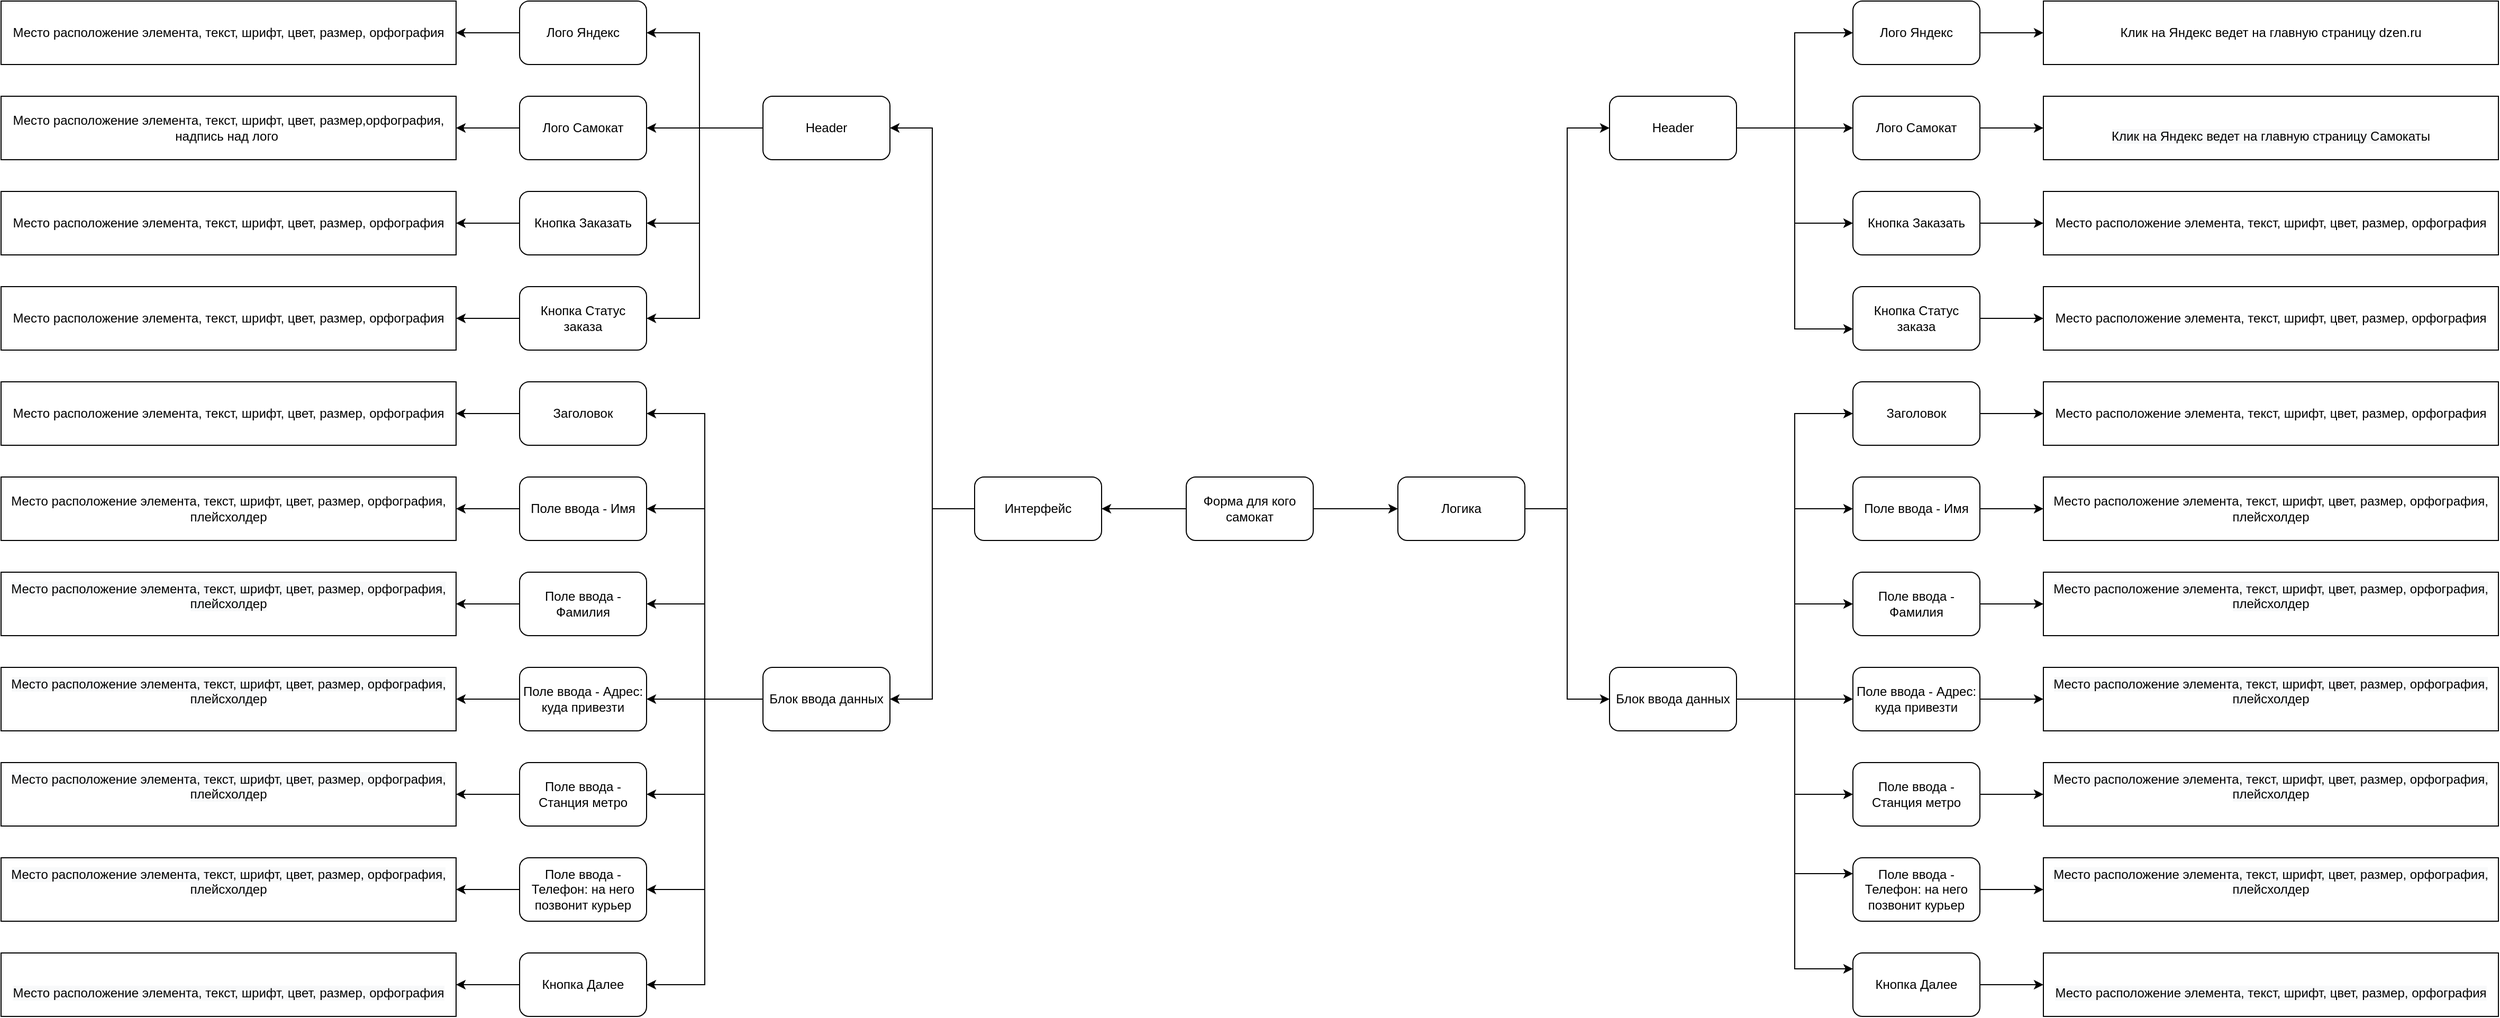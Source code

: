 <mxfile version="20.5.3" type="github">
  <diagram id="o3SfKFsg-XddMGT-pLEB" name="Страница 1">
    <mxGraphModel dx="1992" dy="1845" grid="1" gridSize="10" guides="1" tooltips="1" connect="1" arrows="1" fold="1" page="1" pageScale="1" pageWidth="827" pageHeight="1169" math="0" shadow="0">
      <root>
        <mxCell id="0" />
        <mxCell id="1" parent="0" />
        <mxCell id="TAnfAXLuEqWQbed71-oy-4" value="" style="edgeStyle=orthogonalEdgeStyle;rounded=0;orthogonalLoop=1;jettySize=auto;html=1;" edge="1" parent="1" source="TAnfAXLuEqWQbed71-oy-1" target="TAnfAXLuEqWQbed71-oy-3">
          <mxGeometry relative="1" as="geometry" />
        </mxCell>
        <mxCell id="TAnfAXLuEqWQbed71-oy-6" value="" style="edgeStyle=orthogonalEdgeStyle;rounded=0;orthogonalLoop=1;jettySize=auto;html=1;" edge="1" parent="1" source="TAnfAXLuEqWQbed71-oy-1" target="TAnfAXLuEqWQbed71-oy-5">
          <mxGeometry relative="1" as="geometry" />
        </mxCell>
        <mxCell id="TAnfAXLuEqWQbed71-oy-1" value="Форма для кого самокат" style="rounded=1;whiteSpace=wrap;html=1;" vertex="1" parent="1">
          <mxGeometry x="350" y="270" width="120" height="60" as="geometry" />
        </mxCell>
        <mxCell id="TAnfAXLuEqWQbed71-oy-80" style="edgeStyle=orthogonalEdgeStyle;rounded=0;orthogonalLoop=1;jettySize=auto;html=1;entryX=0;entryY=0.5;entryDx=0;entryDy=0;" edge="1" parent="1" source="TAnfAXLuEqWQbed71-oy-3" target="TAnfAXLuEqWQbed71-oy-78">
          <mxGeometry relative="1" as="geometry" />
        </mxCell>
        <mxCell id="TAnfAXLuEqWQbed71-oy-81" style="edgeStyle=orthogonalEdgeStyle;rounded=0;orthogonalLoop=1;jettySize=auto;html=1;entryX=0;entryY=0.5;entryDx=0;entryDy=0;" edge="1" parent="1" source="TAnfAXLuEqWQbed71-oy-3" target="TAnfAXLuEqWQbed71-oy-79">
          <mxGeometry relative="1" as="geometry" />
        </mxCell>
        <mxCell id="TAnfAXLuEqWQbed71-oy-3" value="Логика" style="whiteSpace=wrap;html=1;rounded=1;" vertex="1" parent="1">
          <mxGeometry x="550" y="270" width="120" height="60" as="geometry" />
        </mxCell>
        <mxCell id="TAnfAXLuEqWQbed71-oy-28" style="edgeStyle=orthogonalEdgeStyle;rounded=0;orthogonalLoop=1;jettySize=auto;html=1;entryX=1;entryY=0.5;entryDx=0;entryDy=0;" edge="1" parent="1" source="TAnfAXLuEqWQbed71-oy-5" target="TAnfAXLuEqWQbed71-oy-7">
          <mxGeometry relative="1" as="geometry" />
        </mxCell>
        <mxCell id="TAnfAXLuEqWQbed71-oy-29" style="edgeStyle=orthogonalEdgeStyle;rounded=0;orthogonalLoop=1;jettySize=auto;html=1;entryX=1;entryY=0.5;entryDx=0;entryDy=0;" edge="1" parent="1" source="TAnfAXLuEqWQbed71-oy-5" target="TAnfAXLuEqWQbed71-oy-27">
          <mxGeometry relative="1" as="geometry" />
        </mxCell>
        <mxCell id="TAnfAXLuEqWQbed71-oy-5" value="Интерфейс" style="whiteSpace=wrap;html=1;rounded=1;" vertex="1" parent="1">
          <mxGeometry x="150" y="270" width="120" height="60" as="geometry" />
        </mxCell>
        <mxCell id="TAnfAXLuEqWQbed71-oy-18" value="" style="edgeStyle=orthogonalEdgeStyle;rounded=0;orthogonalLoop=1;jettySize=auto;html=1;" edge="1" parent="1" source="TAnfAXLuEqWQbed71-oy-7" target="TAnfAXLuEqWQbed71-oy-17">
          <mxGeometry relative="1" as="geometry" />
        </mxCell>
        <mxCell id="TAnfAXLuEqWQbed71-oy-20" style="edgeStyle=orthogonalEdgeStyle;rounded=0;orthogonalLoop=1;jettySize=auto;html=1;entryX=1;entryY=0.5;entryDx=0;entryDy=0;" edge="1" parent="1" source="TAnfAXLuEqWQbed71-oy-7" target="TAnfAXLuEqWQbed71-oy-19">
          <mxGeometry relative="1" as="geometry">
            <Array as="points">
              <mxPoint x="-110" y="-60" />
              <mxPoint x="-110" y="30" />
            </Array>
          </mxGeometry>
        </mxCell>
        <mxCell id="TAnfAXLuEqWQbed71-oy-21" style="edgeStyle=orthogonalEdgeStyle;rounded=0;orthogonalLoop=1;jettySize=auto;html=1;entryX=1;entryY=0.5;entryDx=0;entryDy=0;" edge="1" parent="1" source="TAnfAXLuEqWQbed71-oy-7" target="TAnfAXLuEqWQbed71-oy-10">
          <mxGeometry relative="1" as="geometry">
            <Array as="points">
              <mxPoint x="-110" y="-60" />
              <mxPoint x="-110" y="-150" />
            </Array>
          </mxGeometry>
        </mxCell>
        <mxCell id="TAnfAXLuEqWQbed71-oy-24" style="edgeStyle=orthogonalEdgeStyle;rounded=0;orthogonalLoop=1;jettySize=auto;html=1;entryX=1;entryY=0.5;entryDx=0;entryDy=0;" edge="1" parent="1" source="TAnfAXLuEqWQbed71-oy-7" target="TAnfAXLuEqWQbed71-oy-23">
          <mxGeometry relative="1" as="geometry">
            <Array as="points">
              <mxPoint x="-110" y="-60" />
              <mxPoint x="-110" y="120" />
            </Array>
          </mxGeometry>
        </mxCell>
        <mxCell id="TAnfAXLuEqWQbed71-oy-7" value="Header" style="whiteSpace=wrap;html=1;rounded=1;" vertex="1" parent="1">
          <mxGeometry x="-50" y="-90" width="120" height="60" as="geometry" />
        </mxCell>
        <mxCell id="TAnfAXLuEqWQbed71-oy-63" style="edgeStyle=orthogonalEdgeStyle;rounded=0;orthogonalLoop=1;jettySize=auto;html=1;entryX=1;entryY=0.5;entryDx=0;entryDy=0;" edge="1" parent="1" source="TAnfAXLuEqWQbed71-oy-10" target="TAnfAXLuEqWQbed71-oy-52">
          <mxGeometry relative="1" as="geometry" />
        </mxCell>
        <mxCell id="TAnfAXLuEqWQbed71-oy-10" value="Лого Яндекс" style="whiteSpace=wrap;html=1;rounded=1;" vertex="1" parent="1">
          <mxGeometry x="-280" y="-180" width="120" height="60" as="geometry" />
        </mxCell>
        <mxCell id="TAnfAXLuEqWQbed71-oy-64" style="edgeStyle=orthogonalEdgeStyle;rounded=0;orthogonalLoop=1;jettySize=auto;html=1;entryX=1;entryY=0.5;entryDx=0;entryDy=0;" edge="1" parent="1" source="TAnfAXLuEqWQbed71-oy-17" target="TAnfAXLuEqWQbed71-oy-53">
          <mxGeometry relative="1" as="geometry" />
        </mxCell>
        <mxCell id="TAnfAXLuEqWQbed71-oy-17" value="Лого Самокат" style="whiteSpace=wrap;html=1;rounded=1;" vertex="1" parent="1">
          <mxGeometry x="-280" y="-90" width="120" height="60" as="geometry" />
        </mxCell>
        <mxCell id="TAnfAXLuEqWQbed71-oy-66" style="edgeStyle=orthogonalEdgeStyle;rounded=0;orthogonalLoop=1;jettySize=auto;html=1;entryX=1;entryY=0.5;entryDx=0;entryDy=0;" edge="1" parent="1" source="TAnfAXLuEqWQbed71-oy-19" target="TAnfAXLuEqWQbed71-oy-54">
          <mxGeometry relative="1" as="geometry" />
        </mxCell>
        <mxCell id="TAnfAXLuEqWQbed71-oy-19" value="Кнопка Заказать" style="whiteSpace=wrap;html=1;rounded=1;" vertex="1" parent="1">
          <mxGeometry x="-280" width="120" height="60" as="geometry" />
        </mxCell>
        <mxCell id="TAnfAXLuEqWQbed71-oy-67" style="edgeStyle=orthogonalEdgeStyle;rounded=0;orthogonalLoop=1;jettySize=auto;html=1;entryX=1;entryY=0.5;entryDx=0;entryDy=0;" edge="1" parent="1" source="TAnfAXLuEqWQbed71-oy-23" target="TAnfAXLuEqWQbed71-oy-55">
          <mxGeometry relative="1" as="geometry" />
        </mxCell>
        <mxCell id="TAnfAXLuEqWQbed71-oy-23" value="Кнопка Статус заказа" style="whiteSpace=wrap;html=1;rounded=1;" vertex="1" parent="1">
          <mxGeometry x="-280" y="90" width="120" height="60" as="geometry" />
        </mxCell>
        <mxCell id="TAnfAXLuEqWQbed71-oy-38" style="edgeStyle=orthogonalEdgeStyle;rounded=0;orthogonalLoop=1;jettySize=auto;html=1;entryX=1;entryY=0.5;entryDx=0;entryDy=0;" edge="1" parent="1" source="TAnfAXLuEqWQbed71-oy-27" target="TAnfAXLuEqWQbed71-oy-30">
          <mxGeometry relative="1" as="geometry" />
        </mxCell>
        <mxCell id="TAnfAXLuEqWQbed71-oy-39" style="edgeStyle=orthogonalEdgeStyle;rounded=0;orthogonalLoop=1;jettySize=auto;html=1;entryX=1;entryY=0.5;entryDx=0;entryDy=0;" edge="1" parent="1" source="TAnfAXLuEqWQbed71-oy-27" target="TAnfAXLuEqWQbed71-oy-31">
          <mxGeometry relative="1" as="geometry" />
        </mxCell>
        <mxCell id="TAnfAXLuEqWQbed71-oy-40" style="edgeStyle=orthogonalEdgeStyle;rounded=0;orthogonalLoop=1;jettySize=auto;html=1;entryX=1;entryY=0.5;entryDx=0;entryDy=0;" edge="1" parent="1" source="TAnfAXLuEqWQbed71-oy-27" target="TAnfAXLuEqWQbed71-oy-32">
          <mxGeometry relative="1" as="geometry" />
        </mxCell>
        <mxCell id="TAnfAXLuEqWQbed71-oy-41" style="edgeStyle=orthogonalEdgeStyle;rounded=0;orthogonalLoop=1;jettySize=auto;html=1;entryX=1;entryY=0.5;entryDx=0;entryDy=0;" edge="1" parent="1" source="TAnfAXLuEqWQbed71-oy-27" target="TAnfAXLuEqWQbed71-oy-33">
          <mxGeometry relative="1" as="geometry" />
        </mxCell>
        <mxCell id="TAnfAXLuEqWQbed71-oy-42" style="edgeStyle=orthogonalEdgeStyle;rounded=0;orthogonalLoop=1;jettySize=auto;html=1;entryX=1;entryY=0.5;entryDx=0;entryDy=0;" edge="1" parent="1" source="TAnfAXLuEqWQbed71-oy-27" target="TAnfAXLuEqWQbed71-oy-34">
          <mxGeometry relative="1" as="geometry" />
        </mxCell>
        <mxCell id="TAnfAXLuEqWQbed71-oy-43" style="edgeStyle=orthogonalEdgeStyle;rounded=0;orthogonalLoop=1;jettySize=auto;html=1;entryX=1;entryY=0.5;entryDx=0;entryDy=0;" edge="1" parent="1" source="TAnfAXLuEqWQbed71-oy-27" target="TAnfAXLuEqWQbed71-oy-35">
          <mxGeometry relative="1" as="geometry" />
        </mxCell>
        <mxCell id="TAnfAXLuEqWQbed71-oy-82" style="edgeStyle=orthogonalEdgeStyle;rounded=0;orthogonalLoop=1;jettySize=auto;html=1;entryX=1;entryY=0.5;entryDx=0;entryDy=0;" edge="1" parent="1" source="TAnfAXLuEqWQbed71-oy-27" target="TAnfAXLuEqWQbed71-oy-36">
          <mxGeometry relative="1" as="geometry" />
        </mxCell>
        <mxCell id="TAnfAXLuEqWQbed71-oy-27" value="Блок ввода данных" style="whiteSpace=wrap;html=1;rounded=1;" vertex="1" parent="1">
          <mxGeometry x="-50" y="450" width="120" height="60" as="geometry" />
        </mxCell>
        <mxCell id="TAnfAXLuEqWQbed71-oy-68" style="edgeStyle=orthogonalEdgeStyle;rounded=0;orthogonalLoop=1;jettySize=auto;html=1;entryX=1;entryY=0.5;entryDx=0;entryDy=0;" edge="1" parent="1" source="TAnfAXLuEqWQbed71-oy-30" target="TAnfAXLuEqWQbed71-oy-56">
          <mxGeometry relative="1" as="geometry" />
        </mxCell>
        <mxCell id="TAnfAXLuEqWQbed71-oy-30" value="Заголовок" style="whiteSpace=wrap;html=1;rounded=1;" vertex="1" parent="1">
          <mxGeometry x="-280" y="180" width="120" height="60" as="geometry" />
        </mxCell>
        <mxCell id="TAnfAXLuEqWQbed71-oy-69" style="edgeStyle=orthogonalEdgeStyle;rounded=0;orthogonalLoop=1;jettySize=auto;html=1;entryX=1;entryY=0.5;entryDx=0;entryDy=0;" edge="1" parent="1" source="TAnfAXLuEqWQbed71-oy-31" target="TAnfAXLuEqWQbed71-oy-57">
          <mxGeometry relative="1" as="geometry" />
        </mxCell>
        <mxCell id="TAnfAXLuEqWQbed71-oy-31" value="Поле ввода - Имя" style="whiteSpace=wrap;html=1;rounded=1;" vertex="1" parent="1">
          <mxGeometry x="-280" y="270" width="120" height="60" as="geometry" />
        </mxCell>
        <mxCell id="TAnfAXLuEqWQbed71-oy-70" style="edgeStyle=orthogonalEdgeStyle;rounded=0;orthogonalLoop=1;jettySize=auto;html=1;entryX=1;entryY=0.5;entryDx=0;entryDy=0;" edge="1" parent="1" source="TAnfAXLuEqWQbed71-oy-32" target="TAnfAXLuEqWQbed71-oy-58">
          <mxGeometry relative="1" as="geometry" />
        </mxCell>
        <mxCell id="TAnfAXLuEqWQbed71-oy-32" value="Поле ввода - Фамилия" style="whiteSpace=wrap;html=1;rounded=1;" vertex="1" parent="1">
          <mxGeometry x="-280" y="360" width="120" height="60" as="geometry" />
        </mxCell>
        <mxCell id="TAnfAXLuEqWQbed71-oy-71" style="edgeStyle=orthogonalEdgeStyle;rounded=0;orthogonalLoop=1;jettySize=auto;html=1;entryX=1;entryY=0.5;entryDx=0;entryDy=0;" edge="1" parent="1" source="TAnfAXLuEqWQbed71-oy-33" target="TAnfAXLuEqWQbed71-oy-59">
          <mxGeometry relative="1" as="geometry" />
        </mxCell>
        <mxCell id="TAnfAXLuEqWQbed71-oy-33" value="Поле ввода - Адрес: куда привезти" style="whiteSpace=wrap;html=1;rounded=1;" vertex="1" parent="1">
          <mxGeometry x="-280" y="450" width="120" height="60" as="geometry" />
        </mxCell>
        <mxCell id="TAnfAXLuEqWQbed71-oy-72" style="edgeStyle=orthogonalEdgeStyle;rounded=0;orthogonalLoop=1;jettySize=auto;html=1;entryX=1;entryY=0.5;entryDx=0;entryDy=0;" edge="1" parent="1" source="TAnfAXLuEqWQbed71-oy-34" target="TAnfAXLuEqWQbed71-oy-60">
          <mxGeometry relative="1" as="geometry" />
        </mxCell>
        <mxCell id="TAnfAXLuEqWQbed71-oy-34" value="Поле ввода - Станция метро" style="whiteSpace=wrap;html=1;rounded=1;" vertex="1" parent="1">
          <mxGeometry x="-280" y="540" width="120" height="60" as="geometry" />
        </mxCell>
        <mxCell id="TAnfAXLuEqWQbed71-oy-73" style="edgeStyle=orthogonalEdgeStyle;rounded=0;orthogonalLoop=1;jettySize=auto;html=1;entryX=1;entryY=0.5;entryDx=0;entryDy=0;" edge="1" parent="1" source="TAnfAXLuEqWQbed71-oy-35" target="TAnfAXLuEqWQbed71-oy-61">
          <mxGeometry relative="1" as="geometry" />
        </mxCell>
        <mxCell id="TAnfAXLuEqWQbed71-oy-35" value="Поле ввода - Телефон: на него позвонит курьер" style="whiteSpace=wrap;html=1;rounded=1;" vertex="1" parent="1">
          <mxGeometry x="-280" y="630" width="120" height="60" as="geometry" />
        </mxCell>
        <mxCell id="TAnfAXLuEqWQbed71-oy-74" style="edgeStyle=orthogonalEdgeStyle;rounded=0;orthogonalLoop=1;jettySize=auto;html=1;entryX=1;entryY=0.5;entryDx=0;entryDy=0;" edge="1" parent="1" source="TAnfAXLuEqWQbed71-oy-36" target="TAnfAXLuEqWQbed71-oy-62">
          <mxGeometry relative="1" as="geometry" />
        </mxCell>
        <mxCell id="TAnfAXLuEqWQbed71-oy-36" value="Кнопка Далее" style="whiteSpace=wrap;html=1;rounded=1;" vertex="1" parent="1">
          <mxGeometry x="-280" y="720" width="120" height="60" as="geometry" />
        </mxCell>
        <mxCell id="TAnfAXLuEqWQbed71-oy-52" value="Место расположение элемента, текст, шрифт, цвет, размер, орфография" style="rounded=0;whiteSpace=wrap;html=1;" vertex="1" parent="1">
          <mxGeometry x="-770" y="-180" width="430" height="60" as="geometry" />
        </mxCell>
        <mxCell id="TAnfAXLuEqWQbed71-oy-53" value="Место расположение элемента, текст, шрифт, цвет, размер,орфография,&lt;br&gt;надпись над лого&amp;nbsp;" style="rounded=0;whiteSpace=wrap;html=1;" vertex="1" parent="1">
          <mxGeometry x="-770" y="-90" width="430" height="60" as="geometry" />
        </mxCell>
        <mxCell id="TAnfAXLuEqWQbed71-oy-54" value="Место расположение элемента, текст, шрифт, цвет, размер, орфография" style="rounded=0;whiteSpace=wrap;html=1;" vertex="1" parent="1">
          <mxGeometry x="-770" width="430" height="60" as="geometry" />
        </mxCell>
        <mxCell id="TAnfAXLuEqWQbed71-oy-55" value="Место расположение элемента, текст, шрифт, цвет, размер, орфография" style="rounded=0;whiteSpace=wrap;html=1;" vertex="1" parent="1">
          <mxGeometry x="-770" y="90" width="430" height="60" as="geometry" />
        </mxCell>
        <mxCell id="TAnfAXLuEqWQbed71-oy-56" value="Место расположение элемента, текст, шрифт, цвет, размер, орфография" style="rounded=0;whiteSpace=wrap;html=1;" vertex="1" parent="1">
          <mxGeometry x="-770" y="180" width="430" height="60" as="geometry" />
        </mxCell>
        <mxCell id="TAnfAXLuEqWQbed71-oy-57" value="Место расположение элемента, текст, шрифт, цвет, размер, орфография, плейсхолдер" style="rounded=0;whiteSpace=wrap;html=1;" vertex="1" parent="1">
          <mxGeometry x="-770" y="270" width="430" height="60" as="geometry" />
        </mxCell>
        <mxCell id="TAnfAXLuEqWQbed71-oy-58" value="&#xa;&lt;span style=&quot;color: rgb(0, 0, 0); font-family: Helvetica; font-size: 12px; font-style: normal; font-variant-ligatures: normal; font-variant-caps: normal; font-weight: 400; letter-spacing: normal; orphans: 2; text-align: center; text-indent: 0px; text-transform: none; widows: 2; word-spacing: 0px; -webkit-text-stroke-width: 0px; background-color: rgb(248, 249, 250); text-decoration-thickness: initial; text-decoration-style: initial; text-decoration-color: initial; float: none; display: inline !important;&quot;&gt;Место расположение элемента, текст, шрифт, цвет, размер, орфография, плейсхолдер&lt;/span&gt;&#xa;&#xa;" style="rounded=0;whiteSpace=wrap;html=1;" vertex="1" parent="1">
          <mxGeometry x="-770" y="360" width="430" height="60" as="geometry" />
        </mxCell>
        <mxCell id="TAnfAXLuEqWQbed71-oy-59" value="&#xa;&lt;span style=&quot;color: rgb(0, 0, 0); font-family: Helvetica; font-size: 12px; font-style: normal; font-variant-ligatures: normal; font-variant-caps: normal; font-weight: 400; letter-spacing: normal; orphans: 2; text-align: center; text-indent: 0px; text-transform: none; widows: 2; word-spacing: 0px; -webkit-text-stroke-width: 0px; background-color: rgb(248, 249, 250); text-decoration-thickness: initial; text-decoration-style: initial; text-decoration-color: initial; float: none; display: inline !important;&quot;&gt;Место расположение элемента, текст, шрифт, цвет, размер, орфография, плейсхолдер&lt;/span&gt;&#xa;&#xa;" style="rounded=0;whiteSpace=wrap;html=1;" vertex="1" parent="1">
          <mxGeometry x="-770" y="450" width="430" height="60" as="geometry" />
        </mxCell>
        <mxCell id="TAnfAXLuEqWQbed71-oy-60" value="&#xa;&lt;span style=&quot;color: rgb(0, 0, 0); font-family: Helvetica; font-size: 12px; font-style: normal; font-variant-ligatures: normal; font-variant-caps: normal; font-weight: 400; letter-spacing: normal; orphans: 2; text-align: center; text-indent: 0px; text-transform: none; widows: 2; word-spacing: 0px; -webkit-text-stroke-width: 0px; background-color: rgb(248, 249, 250); text-decoration-thickness: initial; text-decoration-style: initial; text-decoration-color: initial; float: none; display: inline !important;&quot;&gt;Место расположение элемента, текст, шрифт, цвет, размер, орфография, плейсхолдер&lt;/span&gt;&#xa;&#xa;" style="rounded=0;whiteSpace=wrap;html=1;" vertex="1" parent="1">
          <mxGeometry x="-770" y="540" width="430" height="60" as="geometry" />
        </mxCell>
        <mxCell id="TAnfAXLuEqWQbed71-oy-61" value="&#xa;&lt;span style=&quot;color: rgb(0, 0, 0); font-family: Helvetica; font-size: 12px; font-style: normal; font-variant-ligatures: normal; font-variant-caps: normal; font-weight: 400; letter-spacing: normal; orphans: 2; text-align: center; text-indent: 0px; text-transform: none; widows: 2; word-spacing: 0px; -webkit-text-stroke-width: 0px; background-color: rgb(248, 249, 250); text-decoration-thickness: initial; text-decoration-style: initial; text-decoration-color: initial; float: none; display: inline !important;&quot;&gt;Место расположение элемента, текст, шрифт, цвет, размер, орфография, плейсхолдер&lt;/span&gt;&#xa;&#xa;" style="rounded=0;whiteSpace=wrap;html=1;" vertex="1" parent="1">
          <mxGeometry x="-770" y="630" width="430" height="60" as="geometry" />
        </mxCell>
        <mxCell id="TAnfAXLuEqWQbed71-oy-62" value="&lt;br&gt;&lt;span style=&quot;color: rgb(0, 0, 0); font-family: Helvetica; font-size: 12px; font-style: normal; font-variant-ligatures: normal; font-variant-caps: normal; font-weight: 400; letter-spacing: normal; orphans: 2; text-align: center; text-indent: 0px; text-transform: none; widows: 2; word-spacing: 0px; -webkit-text-stroke-width: 0px; background-color: rgb(248, 249, 250); text-decoration-thickness: initial; text-decoration-style: initial; text-decoration-color: initial; float: none; display: inline !important;&quot;&gt;Место расположение элемента, текст, шрифт, цвет, размер, орфография&lt;/span&gt;&lt;br&gt;" style="rounded=0;whiteSpace=wrap;html=1;" vertex="1" parent="1">
          <mxGeometry x="-770" y="720" width="430" height="60" as="geometry" />
        </mxCell>
        <mxCell id="TAnfAXLuEqWQbed71-oy-134" style="edgeStyle=orthogonalEdgeStyle;rounded=0;orthogonalLoop=1;jettySize=auto;html=1;entryX=0;entryY=0.5;entryDx=0;entryDy=0;" edge="1" parent="1" source="TAnfAXLuEqWQbed71-oy-78" target="TAnfAXLuEqWQbed71-oy-116">
          <mxGeometry relative="1" as="geometry" />
        </mxCell>
        <mxCell id="TAnfAXLuEqWQbed71-oy-135" style="edgeStyle=orthogonalEdgeStyle;rounded=0;orthogonalLoop=1;jettySize=auto;html=1;entryX=0;entryY=0.5;entryDx=0;entryDy=0;" edge="1" parent="1" source="TAnfAXLuEqWQbed71-oy-78" target="TAnfAXLuEqWQbed71-oy-117">
          <mxGeometry relative="1" as="geometry" />
        </mxCell>
        <mxCell id="TAnfAXLuEqWQbed71-oy-136" style="edgeStyle=orthogonalEdgeStyle;rounded=0;orthogonalLoop=1;jettySize=auto;html=1;entryX=0;entryY=0.5;entryDx=0;entryDy=0;entryPerimeter=0;" edge="1" parent="1" source="TAnfAXLuEqWQbed71-oy-78" target="TAnfAXLuEqWQbed71-oy-118">
          <mxGeometry relative="1" as="geometry" />
        </mxCell>
        <mxCell id="TAnfAXLuEqWQbed71-oy-137" style="edgeStyle=orthogonalEdgeStyle;rounded=0;orthogonalLoop=1;jettySize=auto;html=1;entryX=0;entryY=0.667;entryDx=0;entryDy=0;entryPerimeter=0;" edge="1" parent="1" source="TAnfAXLuEqWQbed71-oy-78" target="TAnfAXLuEqWQbed71-oy-119">
          <mxGeometry relative="1" as="geometry" />
        </mxCell>
        <mxCell id="TAnfAXLuEqWQbed71-oy-78" value="Header" style="whiteSpace=wrap;html=1;rounded=1;" vertex="1" parent="1">
          <mxGeometry x="750" y="-90" width="120" height="60" as="geometry" />
        </mxCell>
        <mxCell id="TAnfAXLuEqWQbed71-oy-127" style="edgeStyle=orthogonalEdgeStyle;rounded=0;orthogonalLoop=1;jettySize=auto;html=1;entryX=0;entryY=0.5;entryDx=0;entryDy=0;" edge="1" parent="1" source="TAnfAXLuEqWQbed71-oy-79" target="TAnfAXLuEqWQbed71-oy-120">
          <mxGeometry relative="1" as="geometry" />
        </mxCell>
        <mxCell id="TAnfAXLuEqWQbed71-oy-128" style="edgeStyle=orthogonalEdgeStyle;rounded=0;orthogonalLoop=1;jettySize=auto;html=1;entryX=0;entryY=0.5;entryDx=0;entryDy=0;" edge="1" parent="1" source="TAnfAXLuEqWQbed71-oy-79" target="TAnfAXLuEqWQbed71-oy-121">
          <mxGeometry relative="1" as="geometry" />
        </mxCell>
        <mxCell id="TAnfAXLuEqWQbed71-oy-129" style="edgeStyle=orthogonalEdgeStyle;rounded=0;orthogonalLoop=1;jettySize=auto;html=1;entryX=0;entryY=0.5;entryDx=0;entryDy=0;" edge="1" parent="1" source="TAnfAXLuEqWQbed71-oy-79" target="TAnfAXLuEqWQbed71-oy-122">
          <mxGeometry relative="1" as="geometry" />
        </mxCell>
        <mxCell id="TAnfAXLuEqWQbed71-oy-130" style="edgeStyle=orthogonalEdgeStyle;rounded=0;orthogonalLoop=1;jettySize=auto;html=1;entryX=0;entryY=0.5;entryDx=0;entryDy=0;" edge="1" parent="1" source="TAnfAXLuEqWQbed71-oy-79" target="TAnfAXLuEqWQbed71-oy-123">
          <mxGeometry relative="1" as="geometry" />
        </mxCell>
        <mxCell id="TAnfAXLuEqWQbed71-oy-131" style="edgeStyle=orthogonalEdgeStyle;rounded=0;orthogonalLoop=1;jettySize=auto;html=1;entryX=0;entryY=0.5;entryDx=0;entryDy=0;" edge="1" parent="1" source="TAnfAXLuEqWQbed71-oy-79" target="TAnfAXLuEqWQbed71-oy-124">
          <mxGeometry relative="1" as="geometry" />
        </mxCell>
        <mxCell id="TAnfAXLuEqWQbed71-oy-132" style="edgeStyle=orthogonalEdgeStyle;rounded=0;orthogonalLoop=1;jettySize=auto;html=1;entryX=0;entryY=0.25;entryDx=0;entryDy=0;" edge="1" parent="1" source="TAnfAXLuEqWQbed71-oy-79" target="TAnfAXLuEqWQbed71-oy-125">
          <mxGeometry relative="1" as="geometry" />
        </mxCell>
        <mxCell id="TAnfAXLuEqWQbed71-oy-133" style="edgeStyle=orthogonalEdgeStyle;rounded=0;orthogonalLoop=1;jettySize=auto;html=1;entryX=0;entryY=0.25;entryDx=0;entryDy=0;" edge="1" parent="1" source="TAnfAXLuEqWQbed71-oy-79" target="TAnfAXLuEqWQbed71-oy-126">
          <mxGeometry relative="1" as="geometry" />
        </mxCell>
        <mxCell id="TAnfAXLuEqWQbed71-oy-79" value="Блок ввода данных" style="whiteSpace=wrap;html=1;rounded=1;" vertex="1" parent="1">
          <mxGeometry x="750" y="450" width="120" height="60" as="geometry" />
        </mxCell>
        <mxCell id="TAnfAXLuEqWQbed71-oy-149" style="edgeStyle=orthogonalEdgeStyle;rounded=0;orthogonalLoop=1;jettySize=auto;html=1;entryX=0;entryY=0.5;entryDx=0;entryDy=0;" edge="1" parent="1" source="TAnfAXLuEqWQbed71-oy-116" target="TAnfAXLuEqWQbed71-oy-138">
          <mxGeometry relative="1" as="geometry" />
        </mxCell>
        <mxCell id="TAnfAXLuEqWQbed71-oy-116" value="Лого Яндекс" style="whiteSpace=wrap;html=1;rounded=1;" vertex="1" parent="1">
          <mxGeometry x="980" y="-180" width="120" height="60" as="geometry" />
        </mxCell>
        <mxCell id="TAnfAXLuEqWQbed71-oy-150" style="edgeStyle=orthogonalEdgeStyle;rounded=0;orthogonalLoop=1;jettySize=auto;html=1;entryX=0;entryY=0.5;entryDx=0;entryDy=0;" edge="1" parent="1" source="TAnfAXLuEqWQbed71-oy-117" target="TAnfAXLuEqWQbed71-oy-139">
          <mxGeometry relative="1" as="geometry" />
        </mxCell>
        <mxCell id="TAnfAXLuEqWQbed71-oy-117" value="Лого Самокат" style="whiteSpace=wrap;html=1;rounded=1;" vertex="1" parent="1">
          <mxGeometry x="980" y="-90" width="120" height="60" as="geometry" />
        </mxCell>
        <mxCell id="TAnfAXLuEqWQbed71-oy-151" style="edgeStyle=orthogonalEdgeStyle;rounded=0;orthogonalLoop=1;jettySize=auto;html=1;entryX=0;entryY=0.5;entryDx=0;entryDy=0;" edge="1" parent="1" source="TAnfAXLuEqWQbed71-oy-118" target="TAnfAXLuEqWQbed71-oy-140">
          <mxGeometry relative="1" as="geometry" />
        </mxCell>
        <mxCell id="TAnfAXLuEqWQbed71-oy-118" value="Кнопка Заказать" style="whiteSpace=wrap;html=1;rounded=1;" vertex="1" parent="1">
          <mxGeometry x="980" width="120" height="60" as="geometry" />
        </mxCell>
        <mxCell id="TAnfAXLuEqWQbed71-oy-152" style="edgeStyle=orthogonalEdgeStyle;rounded=0;orthogonalLoop=1;jettySize=auto;html=1;entryX=0;entryY=0.5;entryDx=0;entryDy=0;" edge="1" parent="1" source="TAnfAXLuEqWQbed71-oy-119" target="TAnfAXLuEqWQbed71-oy-141">
          <mxGeometry relative="1" as="geometry" />
        </mxCell>
        <mxCell id="TAnfAXLuEqWQbed71-oy-119" value="Кнопка Статус заказа" style="whiteSpace=wrap;html=1;rounded=1;" vertex="1" parent="1">
          <mxGeometry x="980" y="90" width="120" height="60" as="geometry" />
        </mxCell>
        <mxCell id="TAnfAXLuEqWQbed71-oy-153" style="edgeStyle=orthogonalEdgeStyle;rounded=0;orthogonalLoop=1;jettySize=auto;html=1;entryX=0;entryY=0.5;entryDx=0;entryDy=0;" edge="1" parent="1" source="TAnfAXLuEqWQbed71-oy-120" target="TAnfAXLuEqWQbed71-oy-142">
          <mxGeometry relative="1" as="geometry" />
        </mxCell>
        <mxCell id="TAnfAXLuEqWQbed71-oy-120" value="Заголовок" style="whiteSpace=wrap;html=1;rounded=1;" vertex="1" parent="1">
          <mxGeometry x="980" y="180" width="120" height="60" as="geometry" />
        </mxCell>
        <mxCell id="TAnfAXLuEqWQbed71-oy-154" style="edgeStyle=orthogonalEdgeStyle;rounded=0;orthogonalLoop=1;jettySize=auto;html=1;entryX=0;entryY=0.5;entryDx=0;entryDy=0;entryPerimeter=0;" edge="1" parent="1" source="TAnfAXLuEqWQbed71-oy-121" target="TAnfAXLuEqWQbed71-oy-143">
          <mxGeometry relative="1" as="geometry" />
        </mxCell>
        <mxCell id="TAnfAXLuEqWQbed71-oy-121" value="Поле ввода - Имя" style="whiteSpace=wrap;html=1;rounded=1;" vertex="1" parent="1">
          <mxGeometry x="980" y="270" width="120" height="60" as="geometry" />
        </mxCell>
        <mxCell id="TAnfAXLuEqWQbed71-oy-155" style="edgeStyle=orthogonalEdgeStyle;rounded=0;orthogonalLoop=1;jettySize=auto;html=1;entryX=0;entryY=0.5;entryDx=0;entryDy=0;" edge="1" parent="1" source="TAnfAXLuEqWQbed71-oy-122" target="TAnfAXLuEqWQbed71-oy-144">
          <mxGeometry relative="1" as="geometry" />
        </mxCell>
        <mxCell id="TAnfAXLuEqWQbed71-oy-122" value="Поле ввода - Фамилия" style="whiteSpace=wrap;html=1;rounded=1;" vertex="1" parent="1">
          <mxGeometry x="980" y="360" width="120" height="60" as="geometry" />
        </mxCell>
        <mxCell id="TAnfAXLuEqWQbed71-oy-156" style="edgeStyle=orthogonalEdgeStyle;rounded=0;orthogonalLoop=1;jettySize=auto;html=1;entryX=0;entryY=0.5;entryDx=0;entryDy=0;" edge="1" parent="1" source="TAnfAXLuEqWQbed71-oy-123" target="TAnfAXLuEqWQbed71-oy-145">
          <mxGeometry relative="1" as="geometry" />
        </mxCell>
        <mxCell id="TAnfAXLuEqWQbed71-oy-123" value="Поле ввода - Адрес: куда привезти" style="whiteSpace=wrap;html=1;rounded=1;" vertex="1" parent="1">
          <mxGeometry x="980" y="450" width="120" height="60" as="geometry" />
        </mxCell>
        <mxCell id="TAnfAXLuEqWQbed71-oy-157" style="edgeStyle=orthogonalEdgeStyle;rounded=0;orthogonalLoop=1;jettySize=auto;html=1;entryX=0;entryY=0.5;entryDx=0;entryDy=0;" edge="1" parent="1" source="TAnfAXLuEqWQbed71-oy-124" target="TAnfAXLuEqWQbed71-oy-146">
          <mxGeometry relative="1" as="geometry" />
        </mxCell>
        <mxCell id="TAnfAXLuEqWQbed71-oy-124" value="Поле ввода - Станция метро" style="whiteSpace=wrap;html=1;rounded=1;" vertex="1" parent="1">
          <mxGeometry x="980" y="540" width="120" height="60" as="geometry" />
        </mxCell>
        <mxCell id="TAnfAXLuEqWQbed71-oy-158" style="edgeStyle=orthogonalEdgeStyle;rounded=0;orthogonalLoop=1;jettySize=auto;html=1;entryX=0;entryY=0.5;entryDx=0;entryDy=0;" edge="1" parent="1" source="TAnfAXLuEqWQbed71-oy-125" target="TAnfAXLuEqWQbed71-oy-147">
          <mxGeometry relative="1" as="geometry" />
        </mxCell>
        <mxCell id="TAnfAXLuEqWQbed71-oy-125" value="Поле ввода - Телефон: на него позвонит курьер" style="whiteSpace=wrap;html=1;rounded=1;" vertex="1" parent="1">
          <mxGeometry x="980" y="630" width="120" height="60" as="geometry" />
        </mxCell>
        <mxCell id="TAnfAXLuEqWQbed71-oy-159" style="edgeStyle=orthogonalEdgeStyle;rounded=0;orthogonalLoop=1;jettySize=auto;html=1;entryX=0;entryY=0.5;entryDx=0;entryDy=0;" edge="1" parent="1" source="TAnfAXLuEqWQbed71-oy-126" target="TAnfAXLuEqWQbed71-oy-148">
          <mxGeometry relative="1" as="geometry" />
        </mxCell>
        <mxCell id="TAnfAXLuEqWQbed71-oy-126" value="Кнопка Далее" style="whiteSpace=wrap;html=1;rounded=1;" vertex="1" parent="1">
          <mxGeometry x="980" y="720" width="120" height="60" as="geometry" />
        </mxCell>
        <mxCell id="TAnfAXLuEqWQbed71-oy-138" value="Клик на Яндекс ведет на главную страницу dzen.ru" style="rounded=0;whiteSpace=wrap;html=1;" vertex="1" parent="1">
          <mxGeometry x="1160" y="-180" width="430" height="60" as="geometry" />
        </mxCell>
        <mxCell id="TAnfAXLuEqWQbed71-oy-139" value="&lt;br&gt;&lt;span style=&quot;color: rgb(0, 0, 0); font-family: Helvetica; font-size: 12px; font-style: normal; font-variant-ligatures: normal; font-variant-caps: normal; font-weight: 400; letter-spacing: normal; orphans: 2; text-align: center; text-indent: 0px; text-transform: none; widows: 2; word-spacing: 0px; -webkit-text-stroke-width: 0px; background-color: rgb(248, 249, 250); text-decoration-thickness: initial; text-decoration-style: initial; text-decoration-color: initial; float: none; display: inline !important;&quot;&gt;Клик на Яндекс ведет на главную страницу Самокаты&lt;/span&gt;&lt;br&gt;" style="rounded=0;whiteSpace=wrap;html=1;" vertex="1" parent="1">
          <mxGeometry x="1160" y="-90" width="430" height="60" as="geometry" />
        </mxCell>
        <mxCell id="TAnfAXLuEqWQbed71-oy-140" value="Место расположение элемента, текст, шрифт, цвет, размер, орфография" style="rounded=0;whiteSpace=wrap;html=1;" vertex="1" parent="1">
          <mxGeometry x="1160" width="430" height="60" as="geometry" />
        </mxCell>
        <mxCell id="TAnfAXLuEqWQbed71-oy-141" value="Место расположение элемента, текст, шрифт, цвет, размер, орфография" style="rounded=0;whiteSpace=wrap;html=1;" vertex="1" parent="1">
          <mxGeometry x="1160" y="90" width="430" height="60" as="geometry" />
        </mxCell>
        <mxCell id="TAnfAXLuEqWQbed71-oy-142" value="Место расположение элемента, текст, шрифт, цвет, размер, орфография" style="rounded=0;whiteSpace=wrap;html=1;" vertex="1" parent="1">
          <mxGeometry x="1160" y="180" width="430" height="60" as="geometry" />
        </mxCell>
        <mxCell id="TAnfAXLuEqWQbed71-oy-143" value="Место расположение элемента, текст, шрифт, цвет, размер, орфография, плейсхолдер" style="rounded=0;whiteSpace=wrap;html=1;" vertex="1" parent="1">
          <mxGeometry x="1160" y="270" width="430" height="60" as="geometry" />
        </mxCell>
        <mxCell id="TAnfAXLuEqWQbed71-oy-144" value="&#xa;&lt;span style=&quot;color: rgb(0, 0, 0); font-family: Helvetica; font-size: 12px; font-style: normal; font-variant-ligatures: normal; font-variant-caps: normal; font-weight: 400; letter-spacing: normal; orphans: 2; text-align: center; text-indent: 0px; text-transform: none; widows: 2; word-spacing: 0px; -webkit-text-stroke-width: 0px; background-color: rgb(248, 249, 250); text-decoration-thickness: initial; text-decoration-style: initial; text-decoration-color: initial; float: none; display: inline !important;&quot;&gt;Место расположение элемента, текст, шрифт, цвет, размер, орфография, плейсхолдер&lt;/span&gt;&#xa;&#xa;" style="rounded=0;whiteSpace=wrap;html=1;" vertex="1" parent="1">
          <mxGeometry x="1160" y="360" width="430" height="60" as="geometry" />
        </mxCell>
        <mxCell id="TAnfAXLuEqWQbed71-oy-145" value="&#xa;&lt;span style=&quot;color: rgb(0, 0, 0); font-family: Helvetica; font-size: 12px; font-style: normal; font-variant-ligatures: normal; font-variant-caps: normal; font-weight: 400; letter-spacing: normal; orphans: 2; text-align: center; text-indent: 0px; text-transform: none; widows: 2; word-spacing: 0px; -webkit-text-stroke-width: 0px; background-color: rgb(248, 249, 250); text-decoration-thickness: initial; text-decoration-style: initial; text-decoration-color: initial; float: none; display: inline !important;&quot;&gt;Место расположение элемента, текст, шрифт, цвет, размер, орфография, плейсхолдер&lt;/span&gt;&#xa;&#xa;" style="rounded=0;whiteSpace=wrap;html=1;" vertex="1" parent="1">
          <mxGeometry x="1160" y="450" width="430" height="60" as="geometry" />
        </mxCell>
        <mxCell id="TAnfAXLuEqWQbed71-oy-146" value="&#xa;&lt;span style=&quot;color: rgb(0, 0, 0); font-family: Helvetica; font-size: 12px; font-style: normal; font-variant-ligatures: normal; font-variant-caps: normal; font-weight: 400; letter-spacing: normal; orphans: 2; text-align: center; text-indent: 0px; text-transform: none; widows: 2; word-spacing: 0px; -webkit-text-stroke-width: 0px; background-color: rgb(248, 249, 250); text-decoration-thickness: initial; text-decoration-style: initial; text-decoration-color: initial; float: none; display: inline !important;&quot;&gt;Место расположение элемента, текст, шрифт, цвет, размер, орфография, плейсхолдер&lt;/span&gt;&#xa;&#xa;" style="rounded=0;whiteSpace=wrap;html=1;" vertex="1" parent="1">
          <mxGeometry x="1160" y="540" width="430" height="60" as="geometry" />
        </mxCell>
        <mxCell id="TAnfAXLuEqWQbed71-oy-147" value="&#xa;&lt;span style=&quot;color: rgb(0, 0, 0); font-family: Helvetica; font-size: 12px; font-style: normal; font-variant-ligatures: normal; font-variant-caps: normal; font-weight: 400; letter-spacing: normal; orphans: 2; text-align: center; text-indent: 0px; text-transform: none; widows: 2; word-spacing: 0px; -webkit-text-stroke-width: 0px; background-color: rgb(248, 249, 250); text-decoration-thickness: initial; text-decoration-style: initial; text-decoration-color: initial; float: none; display: inline !important;&quot;&gt;Место расположение элемента, текст, шрифт, цвет, размер, орфография, плейсхолдер&lt;/span&gt;&#xa;&#xa;" style="rounded=0;whiteSpace=wrap;html=1;" vertex="1" parent="1">
          <mxGeometry x="1160" y="630" width="430" height="60" as="geometry" />
        </mxCell>
        <mxCell id="TAnfAXLuEqWQbed71-oy-148" value="&lt;br&gt;&lt;span style=&quot;color: rgb(0, 0, 0); font-family: Helvetica; font-size: 12px; font-style: normal; font-variant-ligatures: normal; font-variant-caps: normal; font-weight: 400; letter-spacing: normal; orphans: 2; text-align: center; text-indent: 0px; text-transform: none; widows: 2; word-spacing: 0px; -webkit-text-stroke-width: 0px; background-color: rgb(248, 249, 250); text-decoration-thickness: initial; text-decoration-style: initial; text-decoration-color: initial; float: none; display: inline !important;&quot;&gt;Место расположение элемента, текст, шрифт, цвет, размер, орфография&lt;/span&gt;&lt;br&gt;" style="rounded=0;whiteSpace=wrap;html=1;" vertex="1" parent="1">
          <mxGeometry x="1160" y="720" width="430" height="60" as="geometry" />
        </mxCell>
      </root>
    </mxGraphModel>
  </diagram>
</mxfile>
